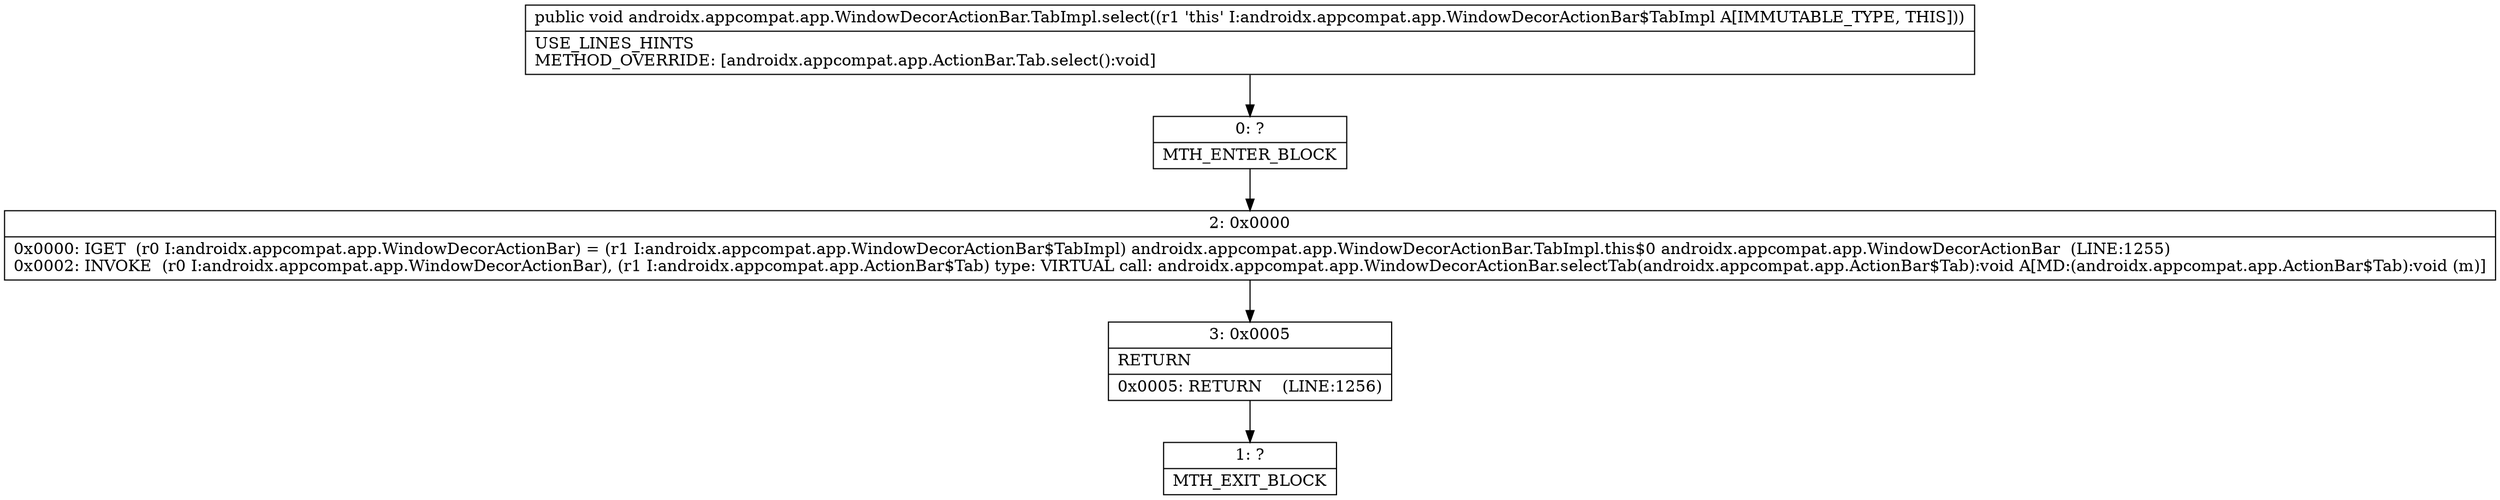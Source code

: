 digraph "CFG forandroidx.appcompat.app.WindowDecorActionBar.TabImpl.select()V" {
Node_0 [shape=record,label="{0\:\ ?|MTH_ENTER_BLOCK\l}"];
Node_2 [shape=record,label="{2\:\ 0x0000|0x0000: IGET  (r0 I:androidx.appcompat.app.WindowDecorActionBar) = (r1 I:androidx.appcompat.app.WindowDecorActionBar$TabImpl) androidx.appcompat.app.WindowDecorActionBar.TabImpl.this$0 androidx.appcompat.app.WindowDecorActionBar  (LINE:1255)\l0x0002: INVOKE  (r0 I:androidx.appcompat.app.WindowDecorActionBar), (r1 I:androidx.appcompat.app.ActionBar$Tab) type: VIRTUAL call: androidx.appcompat.app.WindowDecorActionBar.selectTab(androidx.appcompat.app.ActionBar$Tab):void A[MD:(androidx.appcompat.app.ActionBar$Tab):void (m)]\l}"];
Node_3 [shape=record,label="{3\:\ 0x0005|RETURN\l|0x0005: RETURN    (LINE:1256)\l}"];
Node_1 [shape=record,label="{1\:\ ?|MTH_EXIT_BLOCK\l}"];
MethodNode[shape=record,label="{public void androidx.appcompat.app.WindowDecorActionBar.TabImpl.select((r1 'this' I:androidx.appcompat.app.WindowDecorActionBar$TabImpl A[IMMUTABLE_TYPE, THIS]))  | USE_LINES_HINTS\lMETHOD_OVERRIDE: [androidx.appcompat.app.ActionBar.Tab.select():void]\l}"];
MethodNode -> Node_0;Node_0 -> Node_2;
Node_2 -> Node_3;
Node_3 -> Node_1;
}

